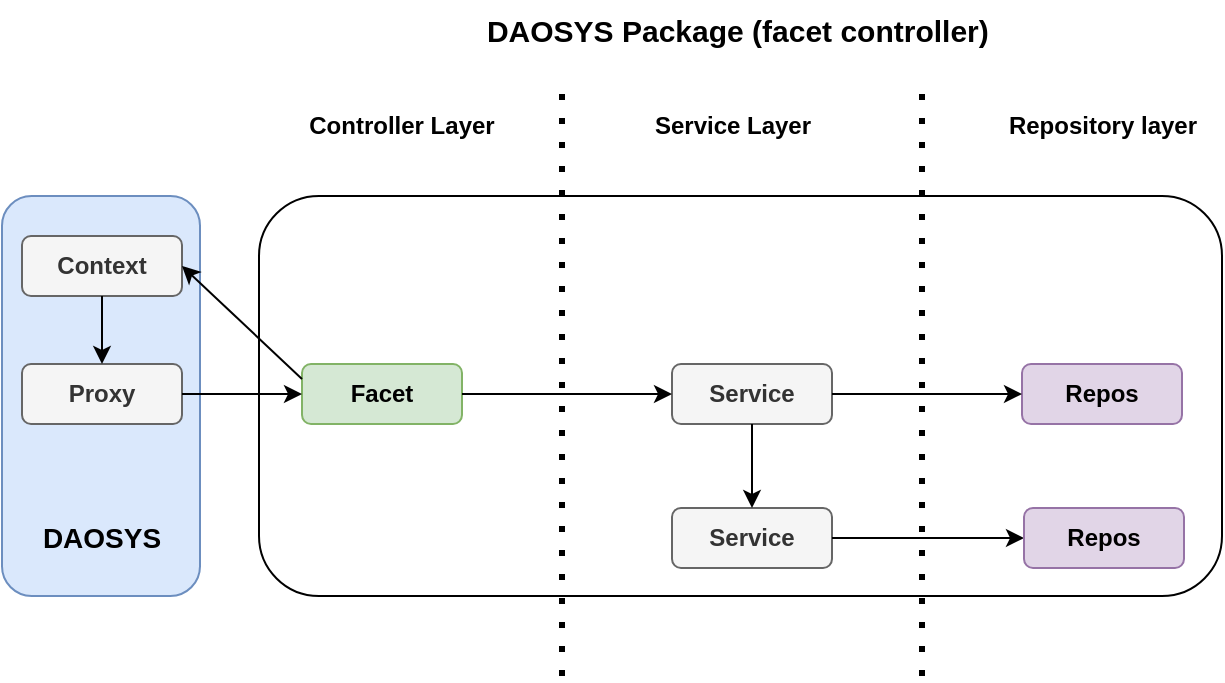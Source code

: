 <mxfile version="20.4.0" type="device"><diagram id="ig0ShdoYrRlbuwzHlbjr" name="Page-1"><mxGraphModel dx="638" dy="671" grid="1" gridSize="10" guides="1" tooltips="1" connect="1" arrows="1" fold="1" page="1" pageScale="1" pageWidth="850" pageHeight="1100" math="0" shadow="0"><root><mxCell id="0"/><mxCell id="1" parent="0"/><mxCell id="o6zzBLszWDUD9s81D3n4-23" value="" style="rounded=1;whiteSpace=wrap;html=1;" parent="1" vertex="1"><mxGeometry x="218.5" y="140" width="481.5" height="200" as="geometry"/></mxCell><mxCell id="o6zzBLszWDUD9s81D3n4-21" value="" style="rounded=1;whiteSpace=wrap;html=1;fillColor=#dae8fc;strokeColor=#6c8ebf;" parent="1" vertex="1"><mxGeometry x="90" y="140" width="99" height="200" as="geometry"/></mxCell><mxCell id="o6zzBLszWDUD9s81D3n4-1" value="&lt;b&gt;Facet&lt;/b&gt;" style="rounded=1;whiteSpace=wrap;html=1;fillColor=#d5e8d4;strokeColor=#82b366;" parent="1" vertex="1"><mxGeometry x="240" y="224" width="80" height="30" as="geometry"/></mxCell><mxCell id="o6zzBLszWDUD9s81D3n4-2" value="&lt;b&gt;Context&lt;/b&gt;" style="rounded=1;whiteSpace=wrap;html=1;fillColor=#f5f5f5;strokeColor=#666666;fontColor=#333333;" parent="1" vertex="1"><mxGeometry x="100" y="160" width="80" height="30" as="geometry"/></mxCell><mxCell id="o6zzBLszWDUD9s81D3n4-3" value="&lt;b&gt;Proxy&lt;/b&gt;" style="rounded=1;whiteSpace=wrap;html=1;fillColor=#f5f5f5;strokeColor=#666666;fontColor=#333333;" parent="1" vertex="1"><mxGeometry x="100" y="224" width="80" height="30" as="geometry"/></mxCell><mxCell id="o6zzBLszWDUD9s81D3n4-6" value="&lt;b&gt;Service&lt;/b&gt;" style="rounded=1;whiteSpace=wrap;html=1;fillColor=#f5f5f5;fontColor=#333333;strokeColor=#666666;" parent="1" vertex="1"><mxGeometry x="425" y="224" width="80" height="30" as="geometry"/></mxCell><mxCell id="o6zzBLszWDUD9s81D3n4-7" value="&lt;b&gt;Repos&lt;/b&gt;" style="rounded=1;whiteSpace=wrap;html=1;fillColor=#e1d5e7;strokeColor=#9673a6;" parent="1" vertex="1"><mxGeometry x="600" y="224" width="80" height="30" as="geometry"/></mxCell><mxCell id="o6zzBLszWDUD9s81D3n4-8" value="&lt;b&gt;Service&lt;/b&gt;" style="rounded=1;whiteSpace=wrap;html=1;fillColor=#f5f5f5;fontColor=#333333;strokeColor=#666666;" parent="1" vertex="1"><mxGeometry x="425" y="296" width="80" height="30" as="geometry"/></mxCell><mxCell id="o6zzBLszWDUD9s81D3n4-10" value="" style="endArrow=classic;html=1;rounded=0;exitX=1;exitY=0.5;exitDx=0;exitDy=0;entryX=0;entryY=0.5;entryDx=0;entryDy=0;" parent="1" source="o6zzBLszWDUD9s81D3n4-3" target="o6zzBLszWDUD9s81D3n4-1" edge="1"><mxGeometry width="50" height="50" relative="1" as="geometry"><mxPoint x="200" y="320" as="sourcePoint"/><mxPoint x="250" y="270" as="targetPoint"/></mxGeometry></mxCell><mxCell id="o6zzBLszWDUD9s81D3n4-13" value="" style="endArrow=classic;html=1;rounded=0;exitX=1;exitY=0.5;exitDx=0;exitDy=0;entryX=0;entryY=0.5;entryDx=0;entryDy=0;" parent="1" source="o6zzBLszWDUD9s81D3n4-1" target="o6zzBLszWDUD9s81D3n4-6" edge="1"><mxGeometry width="50" height="50" relative="1" as="geometry"><mxPoint x="330" y="235" as="sourcePoint"/><mxPoint x="380" y="235" as="targetPoint"/></mxGeometry></mxCell><mxCell id="o6zzBLszWDUD9s81D3n4-17" value="" style="endArrow=classic;html=1;rounded=0;exitX=0.5;exitY=1;exitDx=0;exitDy=0;entryX=0.5;entryY=0;entryDx=0;entryDy=0;" parent="1" source="o6zzBLszWDUD9s81D3n4-6" target="o6zzBLszWDUD9s81D3n4-8" edge="1"><mxGeometry width="50" height="50" relative="1" as="geometry"><mxPoint x="600" y="234" as="sourcePoint"/><mxPoint x="520" y="239" as="targetPoint"/></mxGeometry></mxCell><mxCell id="o6zzBLszWDUD9s81D3n4-19" value="" style="endArrow=classic;html=1;rounded=0;exitX=0;exitY=0.25;exitDx=0;exitDy=0;entryX=1;entryY=0.5;entryDx=0;entryDy=0;" parent="1" source="o6zzBLszWDUD9s81D3n4-1" target="o6zzBLszWDUD9s81D3n4-2" edge="1"><mxGeometry width="50" height="50" relative="1" as="geometry"><mxPoint x="260" y="390" as="sourcePoint"/><mxPoint x="310" y="340" as="targetPoint"/></mxGeometry></mxCell><mxCell id="o6zzBLszWDUD9s81D3n4-22" value="&lt;b style=&quot;font-size: 14px;&quot;&gt;DAOSYS&lt;/b&gt;" style="text;html=1;strokeColor=none;fillColor=none;align=center;verticalAlign=middle;whiteSpace=wrap;rounded=0;fontSize=14;" parent="1" vertex="1"><mxGeometry x="100" y="296" width="80" height="30" as="geometry"/></mxCell><mxCell id="o6zzBLszWDUD9s81D3n4-24" value="&lt;b style=&quot;font-size: 15px;&quot;&gt;&lt;font style=&quot;font-size: 15px;&quot;&gt;DAOSYS Package (facet controller)&amp;nbsp;&lt;/font&gt;&lt;/b&gt;" style="text;html=1;strokeColor=none;fillColor=none;align=center;verticalAlign=middle;whiteSpace=wrap;rounded=0;fontSize=15;" parent="1" vertex="1"><mxGeometry x="314.5" y="42" width="289.5" height="30" as="geometry"/></mxCell><mxCell id="xfkjRRVRBIzTyInuerjT-1" value="" style="endArrow=classic;html=1;rounded=0;exitX=1;exitY=0.5;exitDx=0;exitDy=0;entryX=0;entryY=0.5;entryDx=0;entryDy=0;" parent="1" source="o6zzBLszWDUD9s81D3n4-8" target="xfkjRRVRBIzTyInuerjT-2" edge="1"><mxGeometry width="50" height="50" relative="1" as="geometry"><mxPoint x="610" y="238.5" as="sourcePoint"/><mxPoint x="660" y="239" as="targetPoint"/></mxGeometry></mxCell><mxCell id="xfkjRRVRBIzTyInuerjT-2" value="&lt;b&gt;Repos&lt;/b&gt;" style="rounded=1;whiteSpace=wrap;html=1;fillColor=#e1d5e7;strokeColor=#9673a6;" parent="1" vertex="1"><mxGeometry x="601" y="296" width="80" height="30" as="geometry"/></mxCell><mxCell id="xfkjRRVRBIzTyInuerjT-4" value="" style="endArrow=classic;html=1;rounded=0;entryX=0;entryY=0.5;entryDx=0;entryDy=0;exitX=1;exitY=0.5;exitDx=0;exitDy=0;" parent="1" source="o6zzBLszWDUD9s81D3n4-6" target="o6zzBLszWDUD9s81D3n4-7" edge="1"><mxGeometry width="50" height="50" relative="1" as="geometry"><mxPoint x="510" y="239" as="sourcePoint"/><mxPoint x="520" y="219.5" as="targetPoint"/></mxGeometry></mxCell><mxCell id="xfkjRRVRBIzTyInuerjT-10" value="" style="endArrow=classic;html=1;rounded=0;exitX=0.5;exitY=1;exitDx=0;exitDy=0;entryX=0.5;entryY=0;entryDx=0;entryDy=0;" parent="1" source="o6zzBLszWDUD9s81D3n4-2" target="o6zzBLszWDUD9s81D3n4-3" edge="1"><mxGeometry width="50" height="50" relative="1" as="geometry"><mxPoint x="230" y="420" as="sourcePoint"/><mxPoint x="280" y="370" as="targetPoint"/></mxGeometry></mxCell><mxCell id="s7RGBRRJOAYRUUKcHKGb-1" value="" style="endArrow=none;dashed=1;html=1;dashPattern=1 3;strokeWidth=3;rounded=0;" edge="1" parent="1"><mxGeometry width="50" height="50" relative="1" as="geometry"><mxPoint x="370" y="380" as="sourcePoint"/><mxPoint x="370" y="80" as="targetPoint"/></mxGeometry></mxCell><mxCell id="s7RGBRRJOAYRUUKcHKGb-2" value="" style="endArrow=none;dashed=1;html=1;dashPattern=1 3;strokeWidth=3;rounded=0;" edge="1" parent="1"><mxGeometry width="50" height="50" relative="1" as="geometry"><mxPoint x="550" y="380" as="sourcePoint"/><mxPoint x="550" y="80" as="targetPoint"/></mxGeometry></mxCell><mxCell id="s7RGBRRJOAYRUUKcHKGb-3" value="&lt;b&gt;Controller Layer&lt;/b&gt;" style="text;html=1;strokeColor=none;fillColor=none;align=center;verticalAlign=middle;whiteSpace=wrap;rounded=0;" vertex="1" parent="1"><mxGeometry x="240" y="90" width="100" height="30" as="geometry"/></mxCell><mxCell id="s7RGBRRJOAYRUUKcHKGb-4" value="&lt;b&gt;Service Layer&lt;/b&gt;" style="text;html=1;strokeColor=none;fillColor=none;align=center;verticalAlign=middle;whiteSpace=wrap;rounded=0;" vertex="1" parent="1"><mxGeometry x="410" y="90" width="91" height="30" as="geometry"/></mxCell><mxCell id="s7RGBRRJOAYRUUKcHKGb-5" value="&lt;b&gt;Repository layer&lt;/b&gt;" style="text;html=1;strokeColor=none;fillColor=none;align=center;verticalAlign=middle;whiteSpace=wrap;rounded=0;" vertex="1" parent="1"><mxGeometry x="589.5" y="90" width="101" height="30" as="geometry"/></mxCell></root></mxGraphModel></diagram></mxfile>